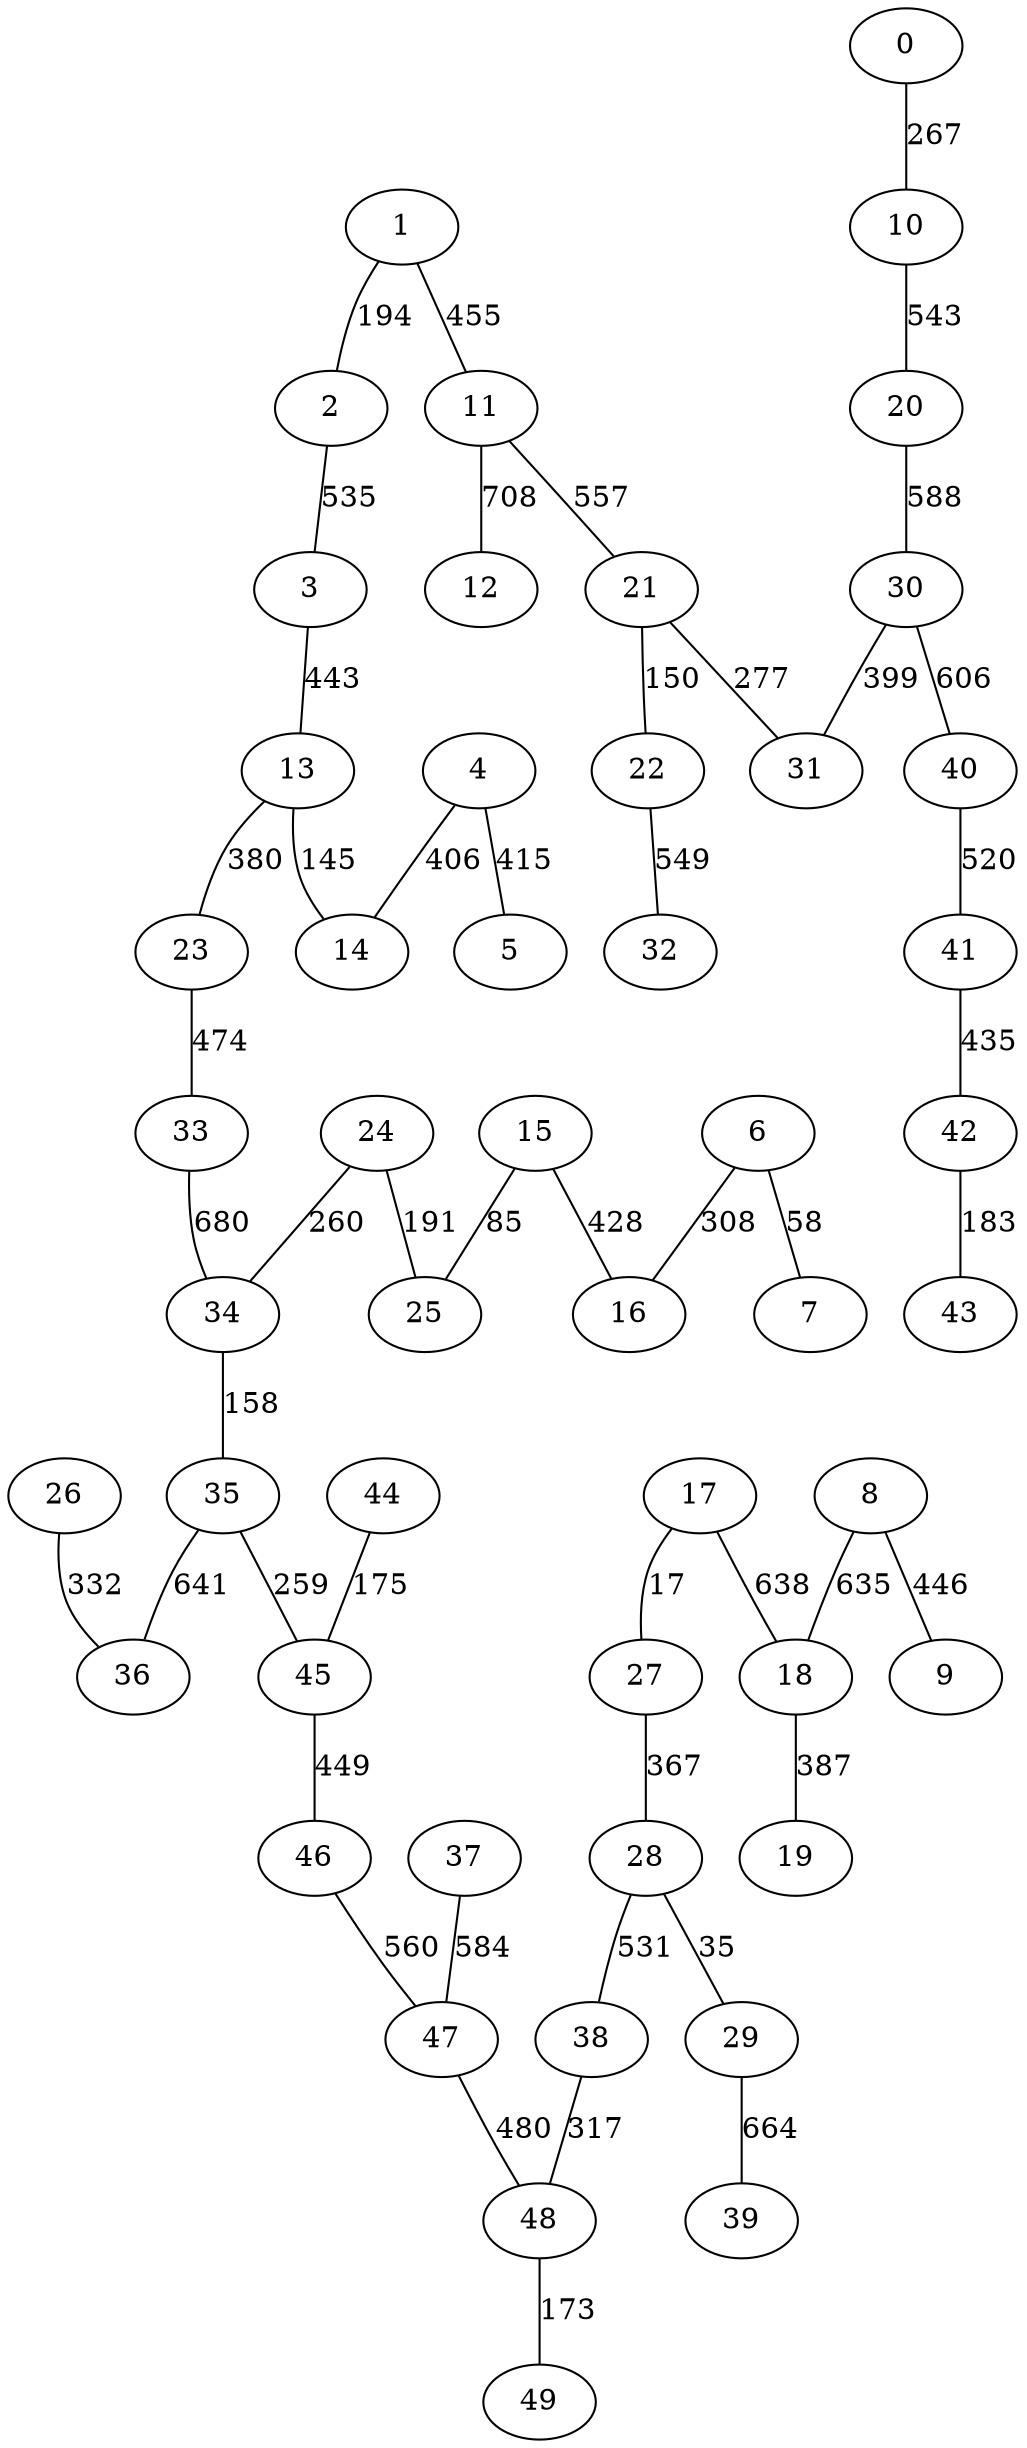 strict graph G {
0;
1;
2;
3;
4;
5;
6;
7;
8;
9;
10;
11;
12;
13;
14;
15;
16;
17;
18;
19;
20;
21;
22;
23;
24;
25;
26;
27;
28;
29;
30;
31;
32;
33;
34;
35;
36;
37;
38;
39;
40;
41;
42;
43;
44;
45;
46;
47;
48;
49;
30 -- 31 [label=399];
13 -- 14 [label=145];
1 -- 2 [label=194];
24 -- 34 [label=260];
1 -- 11 [label=455];
15 -- 16 [label=428];
2 -- 3 [label=535];
42 -- 43 [label=183];
17 -- 27 [label=17];
20 -- 30 [label=588];
4 -- 14 [label=406];
4 -- 5 [label=415];
41 -- 42 [label=435];
8 -- 9 [label=446];
30 -- 40 [label=606];
28 -- 38 [label=531];
38 -- 48 [label=317];
22 -- 32 [label=549];
0 -- 10 [label=267];
35 -- 45 [label=259];
33 -- 34 [label=680];
11 -- 21 [label=557];
40 -- 41 [label=520];
13 -- 23 [label=380];
28 -- 29 [label=35];
21 -- 22 [label=150];
18 -- 19 [label=387];
3 -- 13 [label=443];
46 -- 47 [label=560];
6 -- 16 [label=308];
35 -- 36 [label=641];
34 -- 35 [label=158];
6 -- 7 [label=58];
48 -- 49 [label=173];
15 -- 25 [label=85];
21 -- 31 [label=277];
26 -- 36 [label=332];
47 -- 48 [label=480];
10 -- 20 [label=543];
11 -- 12 [label=708];
37 -- 47 [label=584];
17 -- 18 [label=638];
45 -- 46 [label=449];
8 -- 18 [label=635];
29 -- 39 [label=664];
24 -- 25 [label=191];
27 -- 28 [label=367];
23 -- 33 [label=474];
44 -- 45 [label=175];
}
